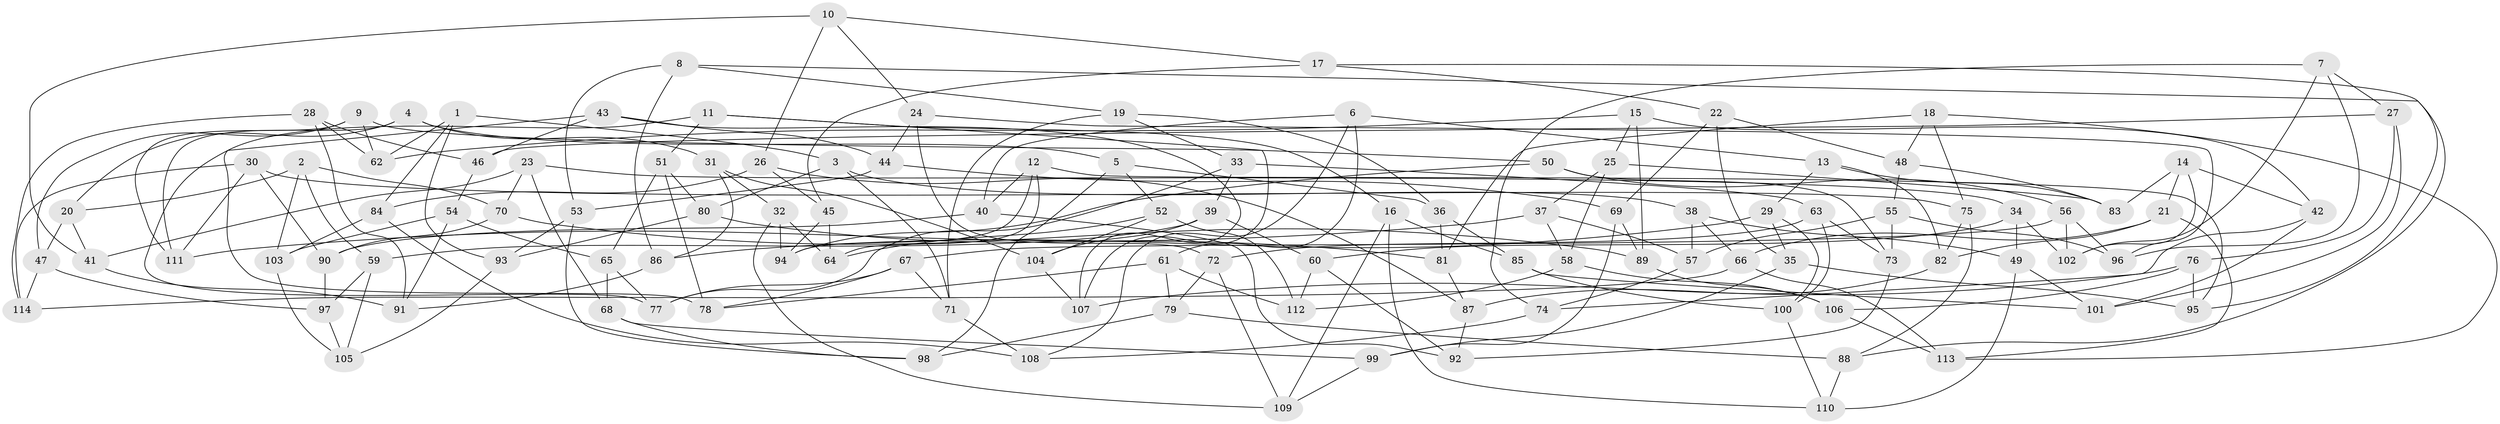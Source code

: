 // Generated by graph-tools (version 1.1) at 2025/38/03/09/25 02:38:00]
// undirected, 114 vertices, 228 edges
graph export_dot {
graph [start="1"]
  node [color=gray90,style=filled];
  1;
  2;
  3;
  4;
  5;
  6;
  7;
  8;
  9;
  10;
  11;
  12;
  13;
  14;
  15;
  16;
  17;
  18;
  19;
  20;
  21;
  22;
  23;
  24;
  25;
  26;
  27;
  28;
  29;
  30;
  31;
  32;
  33;
  34;
  35;
  36;
  37;
  38;
  39;
  40;
  41;
  42;
  43;
  44;
  45;
  46;
  47;
  48;
  49;
  50;
  51;
  52;
  53;
  54;
  55;
  56;
  57;
  58;
  59;
  60;
  61;
  62;
  63;
  64;
  65;
  66;
  67;
  68;
  69;
  70;
  71;
  72;
  73;
  74;
  75;
  76;
  77;
  78;
  79;
  80;
  81;
  82;
  83;
  84;
  85;
  86;
  87;
  88;
  89;
  90;
  91;
  92;
  93;
  94;
  95;
  96;
  97;
  98;
  99;
  100;
  101;
  102;
  103;
  104;
  105;
  106;
  107;
  108;
  109;
  110;
  111;
  112;
  113;
  114;
  1 -- 93;
  1 -- 62;
  1 -- 84;
  1 -- 3;
  2 -- 59;
  2 -- 70;
  2 -- 103;
  2 -- 20;
  3 -- 38;
  3 -- 80;
  3 -- 71;
  4 -- 111;
  4 -- 20;
  4 -- 31;
  4 -- 5;
  5 -- 52;
  5 -- 98;
  5 -- 36;
  6 -- 40;
  6 -- 108;
  6 -- 13;
  6 -- 61;
  7 -- 27;
  7 -- 102;
  7 -- 96;
  7 -- 74;
  8 -- 86;
  8 -- 88;
  8 -- 19;
  8 -- 53;
  9 -- 62;
  9 -- 50;
  9 -- 111;
  9 -- 47;
  10 -- 41;
  10 -- 17;
  10 -- 24;
  10 -- 26;
  11 -- 77;
  11 -- 51;
  11 -- 16;
  11 -- 107;
  12 -- 94;
  12 -- 64;
  12 -- 40;
  12 -- 95;
  13 -- 83;
  13 -- 29;
  13 -- 82;
  14 -- 102;
  14 -- 83;
  14 -- 42;
  14 -- 21;
  15 -- 62;
  15 -- 42;
  15 -- 89;
  15 -- 25;
  16 -- 109;
  16 -- 110;
  16 -- 85;
  17 -- 22;
  17 -- 95;
  17 -- 45;
  18 -- 113;
  18 -- 48;
  18 -- 75;
  18 -- 81;
  19 -- 33;
  19 -- 36;
  19 -- 71;
  20 -- 41;
  20 -- 47;
  21 -- 66;
  21 -- 113;
  21 -- 82;
  22 -- 35;
  22 -- 48;
  22 -- 69;
  23 -- 41;
  23 -- 68;
  23 -- 70;
  23 -- 34;
  24 -- 44;
  24 -- 96;
  24 -- 72;
  25 -- 37;
  25 -- 58;
  25 -- 83;
  26 -- 87;
  26 -- 45;
  26 -- 84;
  27 -- 46;
  27 -- 101;
  27 -- 76;
  28 -- 91;
  28 -- 46;
  28 -- 114;
  28 -- 62;
  29 -- 86;
  29 -- 35;
  29 -- 100;
  30 -- 114;
  30 -- 75;
  30 -- 90;
  30 -- 111;
  31 -- 32;
  31 -- 86;
  31 -- 104;
  32 -- 109;
  32 -- 94;
  32 -- 64;
  33 -- 39;
  33 -- 77;
  33 -- 63;
  34 -- 49;
  34 -- 102;
  34 -- 60;
  35 -- 99;
  35 -- 95;
  36 -- 85;
  36 -- 81;
  37 -- 58;
  37 -- 57;
  37 -- 111;
  38 -- 57;
  38 -- 49;
  38 -- 66;
  39 -- 59;
  39 -- 104;
  39 -- 60;
  40 -- 90;
  40 -- 92;
  41 -- 91;
  42 -- 101;
  42 -- 74;
  43 -- 78;
  43 -- 44;
  43 -- 46;
  43 -- 107;
  44 -- 53;
  44 -- 69;
  45 -- 94;
  45 -- 64;
  46 -- 54;
  47 -- 97;
  47 -- 114;
  48 -- 83;
  48 -- 55;
  49 -- 110;
  49 -- 101;
  50 -- 73;
  50 -- 56;
  50 -- 94;
  51 -- 65;
  51 -- 80;
  51 -- 78;
  52 -- 112;
  52 -- 104;
  52 -- 64;
  53 -- 98;
  53 -- 93;
  54 -- 65;
  54 -- 91;
  54 -- 103;
  55 -- 96;
  55 -- 73;
  55 -- 57;
  56 -- 96;
  56 -- 102;
  56 -- 67;
  57 -- 74;
  58 -- 106;
  58 -- 112;
  59 -- 105;
  59 -- 97;
  60 -- 112;
  60 -- 92;
  61 -- 78;
  61 -- 79;
  61 -- 112;
  63 -- 72;
  63 -- 73;
  63 -- 100;
  65 -- 77;
  65 -- 68;
  66 -- 113;
  66 -- 114;
  67 -- 78;
  67 -- 71;
  67 -- 77;
  68 -- 98;
  68 -- 99;
  69 -- 89;
  69 -- 99;
  70 -- 89;
  70 -- 90;
  71 -- 108;
  72 -- 109;
  72 -- 79;
  73 -- 92;
  74 -- 108;
  75 -- 88;
  75 -- 82;
  76 -- 106;
  76 -- 95;
  76 -- 107;
  79 -- 98;
  79 -- 88;
  80 -- 81;
  80 -- 93;
  81 -- 87;
  82 -- 87;
  84 -- 103;
  84 -- 108;
  85 -- 100;
  85 -- 101;
  86 -- 91;
  87 -- 92;
  88 -- 110;
  89 -- 106;
  90 -- 97;
  93 -- 105;
  97 -- 105;
  99 -- 109;
  100 -- 110;
  103 -- 105;
  104 -- 107;
  106 -- 113;
}
